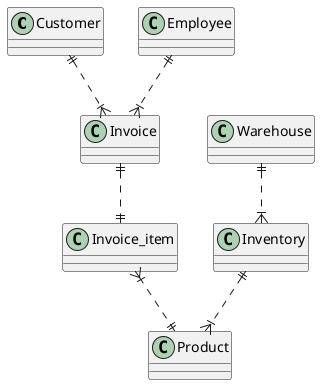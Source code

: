 @startuml
Customer ||..|{ Invoice
Invoice ||..|| Invoice_item
Invoice_item }|..|| Product
Employee ||..|{ Invoice
Warehouse ||..|{ Inventory
Inventory ||..|{ Product
@enduml